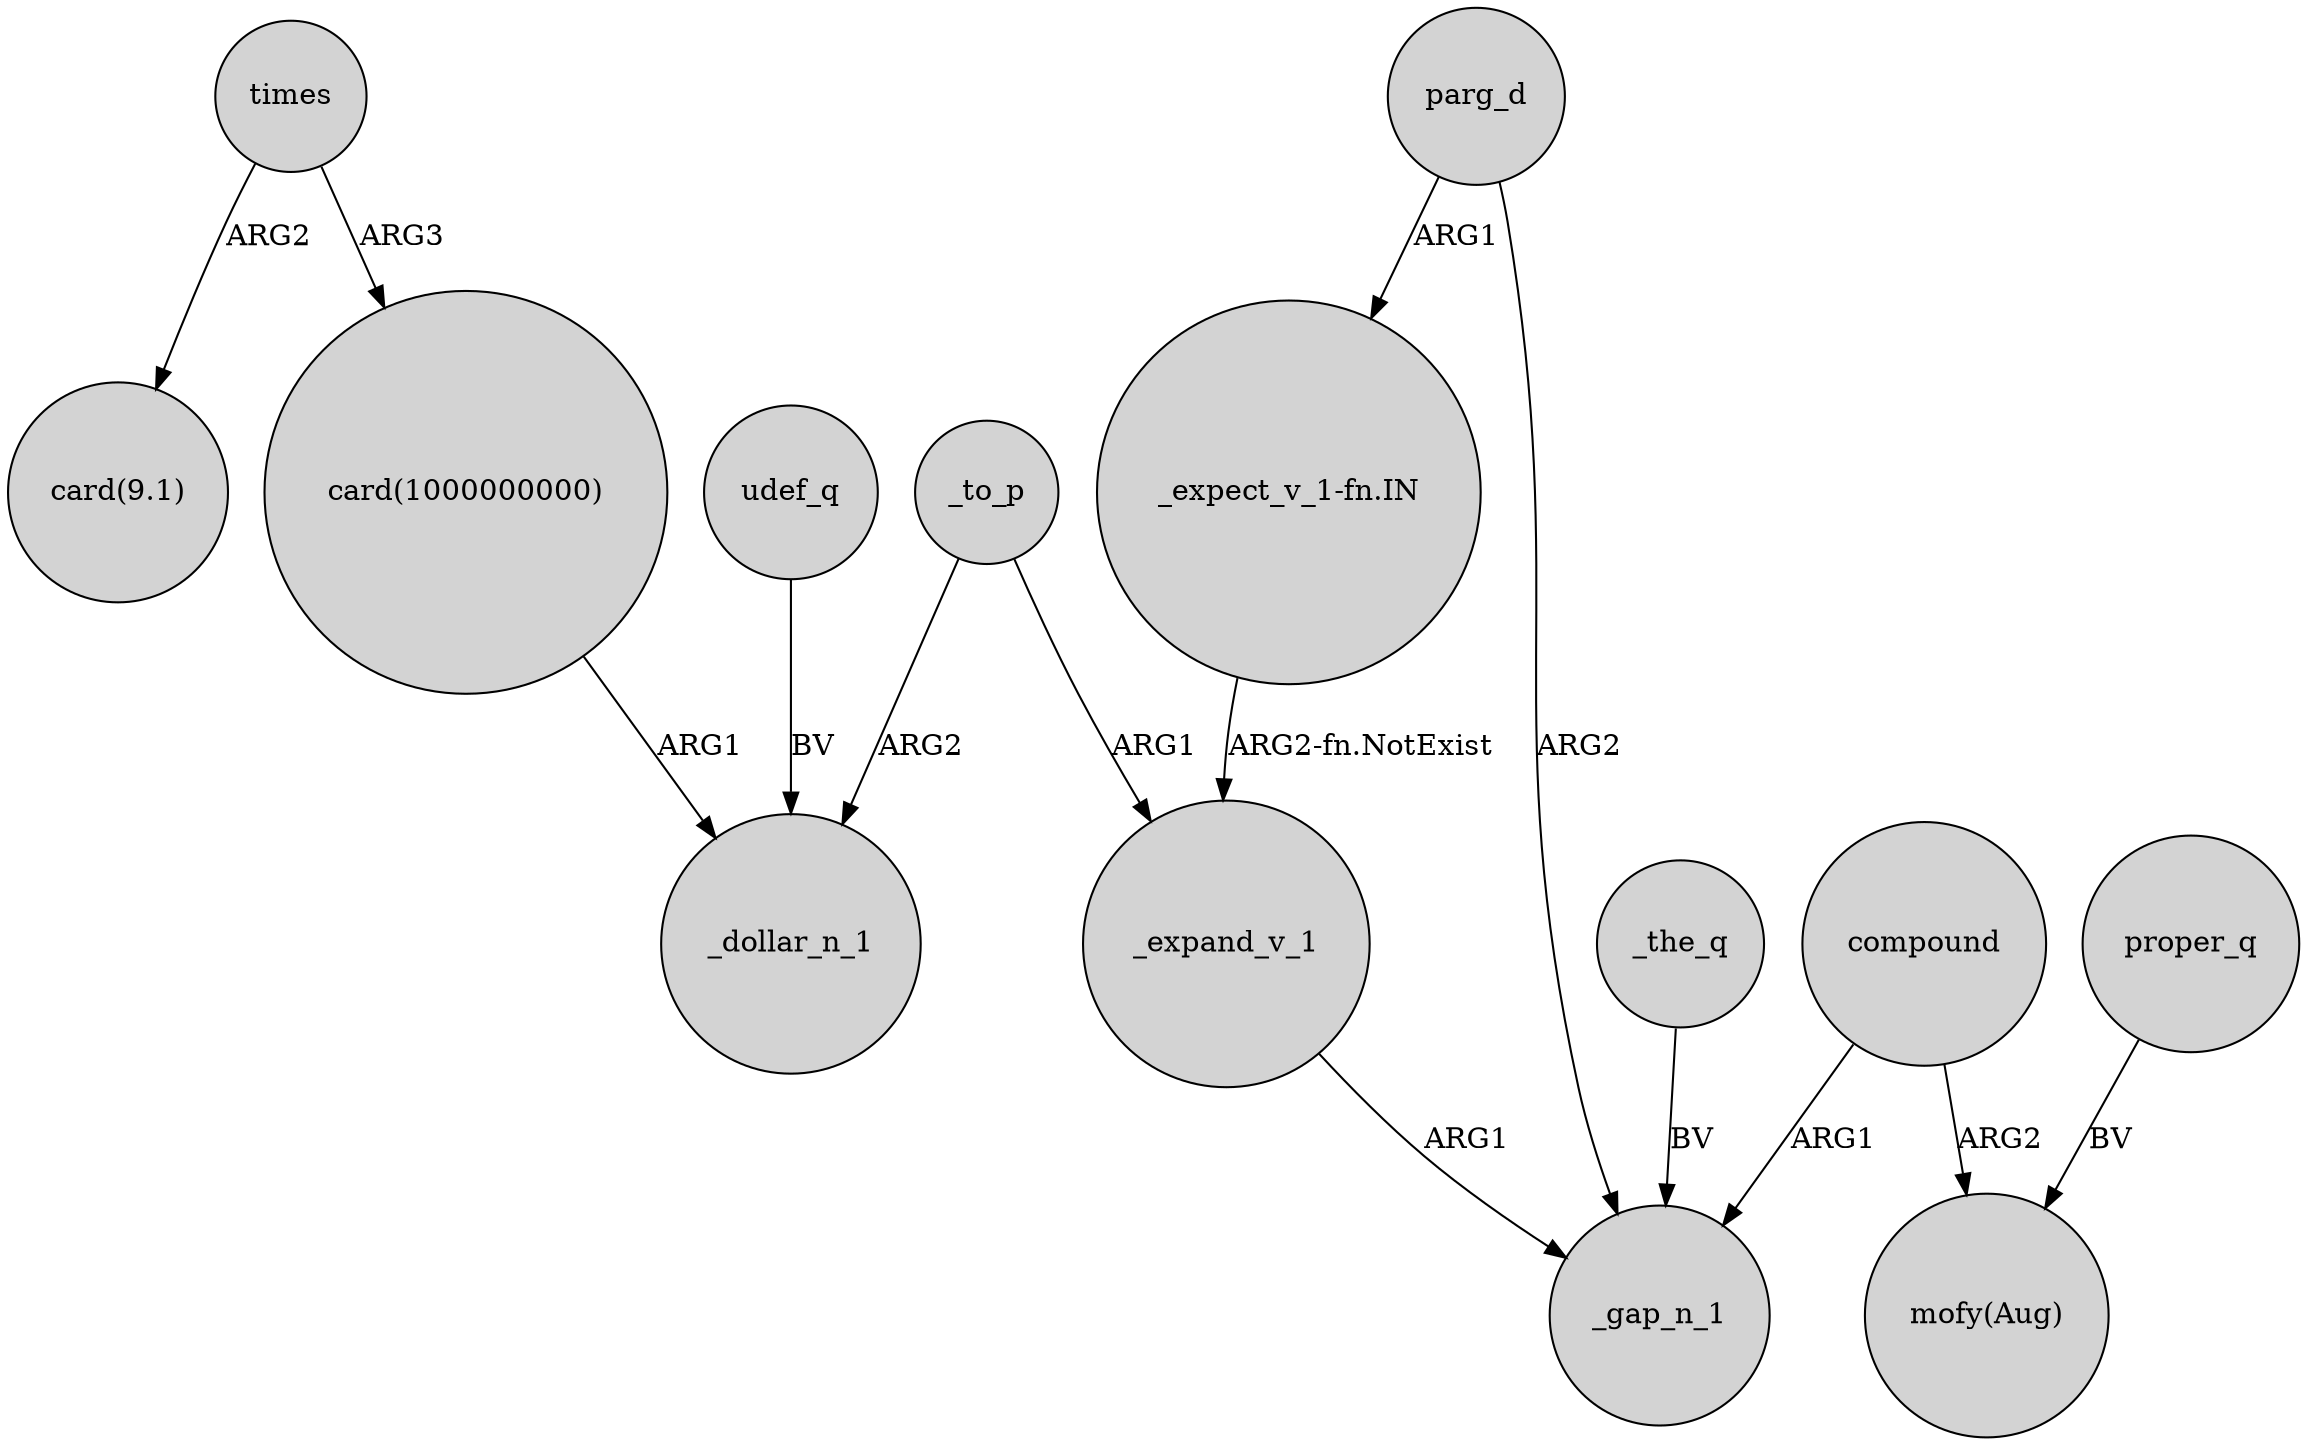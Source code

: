 digraph {
	node [shape=circle style=filled]
	times -> "card(9.1)" [label=ARG2]
	compound -> _gap_n_1 [label=ARG1]
	_to_p -> _dollar_n_1 [label=ARG2]
	udef_q -> _dollar_n_1 [label=BV]
	_to_p -> _expand_v_1 [label=ARG1]
	proper_q -> "mofy(Aug)" [label=BV]
	parg_d -> _gap_n_1 [label=ARG2]
	"card(1000000000)" -> _dollar_n_1 [label=ARG1]
	parg_d -> "_expect_v_1-fn.IN" [label=ARG1]
	_expand_v_1 -> _gap_n_1 [label=ARG1]
	_the_q -> _gap_n_1 [label=BV]
	times -> "card(1000000000)" [label=ARG3]
	compound -> "mofy(Aug)" [label=ARG2]
	"_expect_v_1-fn.IN" -> _expand_v_1 [label="ARG2-fn.NotExist"]
}

